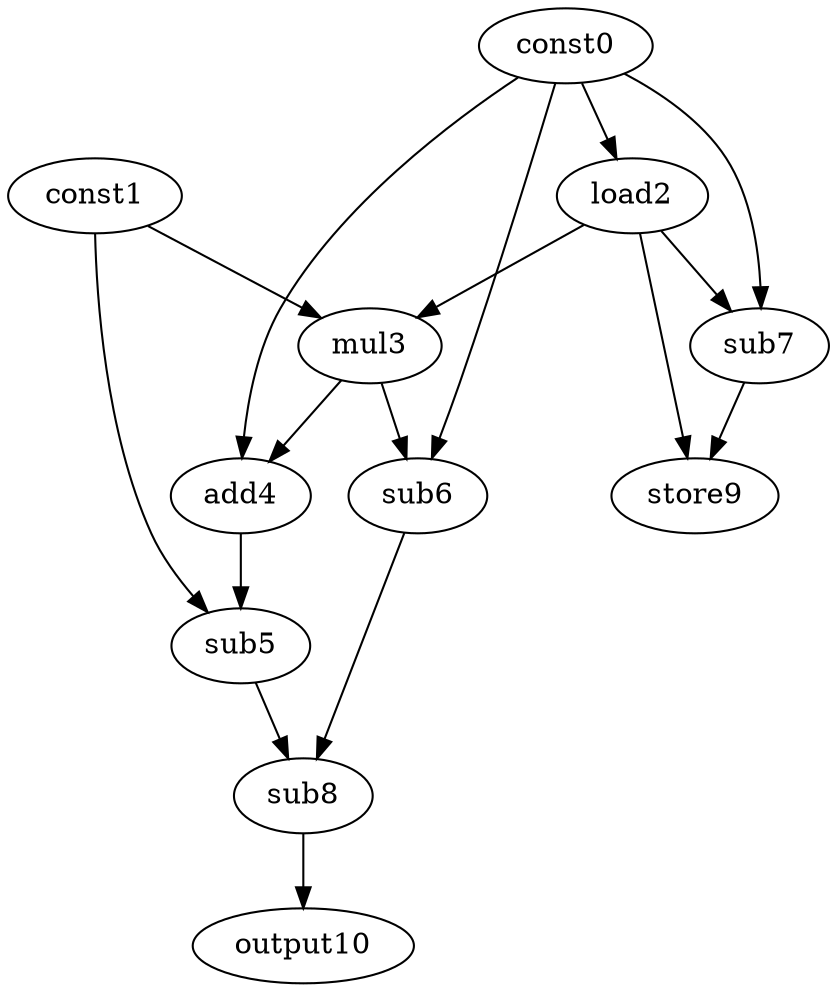 digraph G { 
const0[opcode=const]; 
const1[opcode=const]; 
load2[opcode=load]; 
mul3[opcode=mul]; 
add4[opcode=add]; 
sub5[opcode=sub]; 
sub6[opcode=sub]; 
sub7[opcode=sub]; 
sub8[opcode=sub]; 
store9[opcode=store]; 
output10[opcode=output]; 
const0->load2[operand=0];
const1->mul3[operand=0];
load2->mul3[operand=1];
const0->sub7[operand=0];
load2->sub7[operand=1];
const0->add4[operand=0];
mul3->add4[operand=1];
const0->sub6[operand=0];
mul3->sub6[operand=1];
load2->store9[operand=0];
sub7->store9[operand=1];
const1->sub5[operand=0];
add4->sub5[operand=1];
sub5->sub8[operand=0];
sub6->sub8[operand=1];
sub8->output10[operand=0];
}
